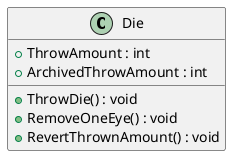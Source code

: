 @startuml
class Die {
    + ThrowAmount : int
    + ArchivedThrowAmount : int
    + ThrowDie() : void
    + RemoveOneEye() : void
    + RevertThrownAmount() : void
}
@enduml
